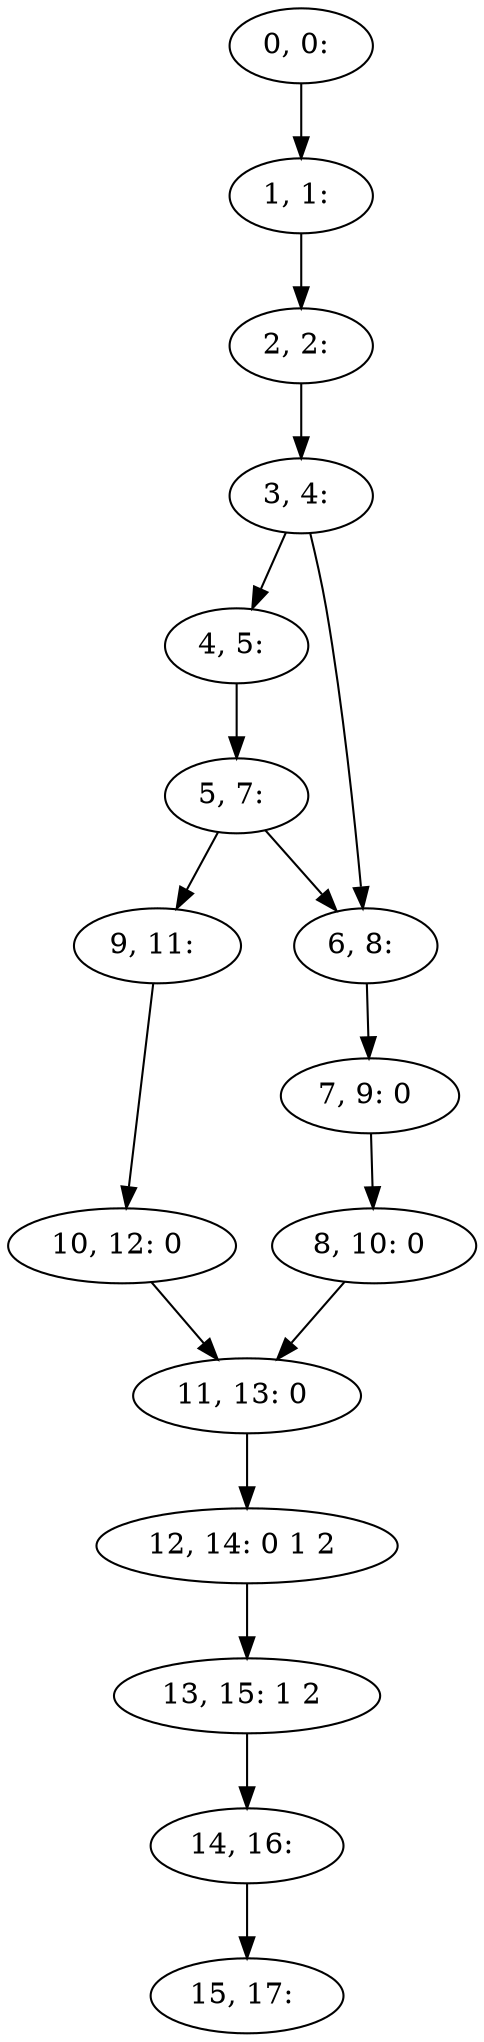 digraph G {
0[label="0, 0: "];
1[label="1, 1: "];
2[label="2, 2: "];
3[label="3, 4: "];
4[label="4, 5: "];
5[label="5, 7: "];
6[label="6, 8: "];
7[label="7, 9: 0 "];
8[label="8, 10: 0 "];
9[label="9, 11: "];
10[label="10, 12: 0 "];
11[label="11, 13: 0 "];
12[label="12, 14: 0 1 2 "];
13[label="13, 15: 1 2 "];
14[label="14, 16: "];
15[label="15, 17: "];
0->1 ;
1->2 ;
2->3 ;
3->4 ;
3->6 ;
4->5 ;
5->6 ;
5->9 ;
6->7 ;
7->8 ;
8->11 ;
9->10 ;
10->11 ;
11->12 ;
12->13 ;
13->14 ;
14->15 ;
}
